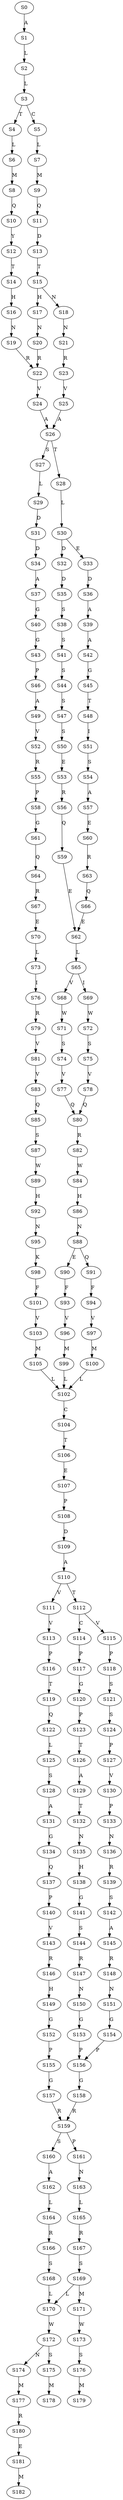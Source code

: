 strict digraph  {
	S0 -> S1 [ label = A ];
	S1 -> S2 [ label = L ];
	S2 -> S3 [ label = L ];
	S3 -> S4 [ label = T ];
	S3 -> S5 [ label = C ];
	S4 -> S6 [ label = L ];
	S5 -> S7 [ label = L ];
	S6 -> S8 [ label = M ];
	S7 -> S9 [ label = M ];
	S8 -> S10 [ label = Q ];
	S9 -> S11 [ label = Q ];
	S10 -> S12 [ label = Y ];
	S11 -> S13 [ label = D ];
	S12 -> S14 [ label = T ];
	S13 -> S15 [ label = T ];
	S14 -> S16 [ label = H ];
	S15 -> S17 [ label = H ];
	S15 -> S18 [ label = N ];
	S16 -> S19 [ label = N ];
	S17 -> S20 [ label = N ];
	S18 -> S21 [ label = N ];
	S19 -> S22 [ label = R ];
	S20 -> S22 [ label = R ];
	S21 -> S23 [ label = R ];
	S22 -> S24 [ label = V ];
	S23 -> S25 [ label = V ];
	S24 -> S26 [ label = A ];
	S25 -> S26 [ label = A ];
	S26 -> S27 [ label = S ];
	S26 -> S28 [ label = T ];
	S27 -> S29 [ label = L ];
	S28 -> S30 [ label = L ];
	S29 -> S31 [ label = D ];
	S30 -> S32 [ label = D ];
	S30 -> S33 [ label = E ];
	S31 -> S34 [ label = D ];
	S32 -> S35 [ label = D ];
	S33 -> S36 [ label = D ];
	S34 -> S37 [ label = A ];
	S35 -> S38 [ label = S ];
	S36 -> S39 [ label = A ];
	S37 -> S40 [ label = G ];
	S38 -> S41 [ label = S ];
	S39 -> S42 [ label = A ];
	S40 -> S43 [ label = G ];
	S41 -> S44 [ label = S ];
	S42 -> S45 [ label = G ];
	S43 -> S46 [ label = P ];
	S44 -> S47 [ label = S ];
	S45 -> S48 [ label = T ];
	S46 -> S49 [ label = A ];
	S47 -> S50 [ label = S ];
	S48 -> S51 [ label = I ];
	S49 -> S52 [ label = V ];
	S50 -> S53 [ label = E ];
	S51 -> S54 [ label = S ];
	S52 -> S55 [ label = R ];
	S53 -> S56 [ label = R ];
	S54 -> S57 [ label = A ];
	S55 -> S58 [ label = P ];
	S56 -> S59 [ label = Q ];
	S57 -> S60 [ label = E ];
	S58 -> S61 [ label = G ];
	S59 -> S62 [ label = E ];
	S60 -> S63 [ label = R ];
	S61 -> S64 [ label = Q ];
	S62 -> S65 [ label = L ];
	S63 -> S66 [ label = Q ];
	S64 -> S67 [ label = R ];
	S65 -> S68 [ label = V ];
	S65 -> S69 [ label = I ];
	S66 -> S62 [ label = E ];
	S67 -> S70 [ label = E ];
	S68 -> S71 [ label = W ];
	S69 -> S72 [ label = W ];
	S70 -> S73 [ label = L ];
	S71 -> S74 [ label = S ];
	S72 -> S75 [ label = S ];
	S73 -> S76 [ label = I ];
	S74 -> S77 [ label = V ];
	S75 -> S78 [ label = V ];
	S76 -> S79 [ label = R ];
	S77 -> S80 [ label = Q ];
	S78 -> S80 [ label = Q ];
	S79 -> S81 [ label = V ];
	S80 -> S82 [ label = R ];
	S81 -> S83 [ label = V ];
	S82 -> S84 [ label = W ];
	S83 -> S85 [ label = Q ];
	S84 -> S86 [ label = H ];
	S85 -> S87 [ label = S ];
	S86 -> S88 [ label = N ];
	S87 -> S89 [ label = W ];
	S88 -> S90 [ label = E ];
	S88 -> S91 [ label = Q ];
	S89 -> S92 [ label = H ];
	S90 -> S93 [ label = F ];
	S91 -> S94 [ label = F ];
	S92 -> S95 [ label = N ];
	S93 -> S96 [ label = V ];
	S94 -> S97 [ label = V ];
	S95 -> S98 [ label = K ];
	S96 -> S99 [ label = M ];
	S97 -> S100 [ label = M ];
	S98 -> S101 [ label = F ];
	S99 -> S102 [ label = L ];
	S100 -> S102 [ label = L ];
	S101 -> S103 [ label = V ];
	S102 -> S104 [ label = C ];
	S103 -> S105 [ label = M ];
	S104 -> S106 [ label = T ];
	S105 -> S102 [ label = L ];
	S106 -> S107 [ label = E ];
	S107 -> S108 [ label = P ];
	S108 -> S109 [ label = D ];
	S109 -> S110 [ label = A ];
	S110 -> S111 [ label = V ];
	S110 -> S112 [ label = T ];
	S111 -> S113 [ label = V ];
	S112 -> S114 [ label = C ];
	S112 -> S115 [ label = V ];
	S113 -> S116 [ label = P ];
	S114 -> S117 [ label = P ];
	S115 -> S118 [ label = P ];
	S116 -> S119 [ label = T ];
	S117 -> S120 [ label = G ];
	S118 -> S121 [ label = S ];
	S119 -> S122 [ label = Q ];
	S120 -> S123 [ label = P ];
	S121 -> S124 [ label = S ];
	S122 -> S125 [ label = L ];
	S123 -> S126 [ label = T ];
	S124 -> S127 [ label = P ];
	S125 -> S128 [ label = S ];
	S126 -> S129 [ label = A ];
	S127 -> S130 [ label = V ];
	S128 -> S131 [ label = A ];
	S129 -> S132 [ label = T ];
	S130 -> S133 [ label = P ];
	S131 -> S134 [ label = G ];
	S132 -> S135 [ label = N ];
	S133 -> S136 [ label = N ];
	S134 -> S137 [ label = Q ];
	S135 -> S138 [ label = H ];
	S136 -> S139 [ label = R ];
	S137 -> S140 [ label = P ];
	S138 -> S141 [ label = G ];
	S139 -> S142 [ label = S ];
	S140 -> S143 [ label = V ];
	S141 -> S144 [ label = S ];
	S142 -> S145 [ label = A ];
	S143 -> S146 [ label = R ];
	S144 -> S147 [ label = R ];
	S145 -> S148 [ label = R ];
	S146 -> S149 [ label = H ];
	S147 -> S150 [ label = N ];
	S148 -> S151 [ label = N ];
	S149 -> S152 [ label = G ];
	S150 -> S153 [ label = G ];
	S151 -> S154 [ label = G ];
	S152 -> S155 [ label = P ];
	S153 -> S156 [ label = P ];
	S154 -> S156 [ label = P ];
	S155 -> S157 [ label = G ];
	S156 -> S158 [ label = G ];
	S157 -> S159 [ label = R ];
	S158 -> S159 [ label = R ];
	S159 -> S160 [ label = S ];
	S159 -> S161 [ label = P ];
	S160 -> S162 [ label = A ];
	S161 -> S163 [ label = N ];
	S162 -> S164 [ label = L ];
	S163 -> S165 [ label = L ];
	S164 -> S166 [ label = R ];
	S165 -> S167 [ label = R ];
	S166 -> S168 [ label = S ];
	S167 -> S169 [ label = S ];
	S168 -> S170 [ label = L ];
	S169 -> S171 [ label = M ];
	S169 -> S170 [ label = L ];
	S170 -> S172 [ label = W ];
	S171 -> S173 [ label = W ];
	S172 -> S174 [ label = N ];
	S172 -> S175 [ label = S ];
	S173 -> S176 [ label = S ];
	S174 -> S177 [ label = M ];
	S175 -> S178 [ label = M ];
	S176 -> S179 [ label = M ];
	S177 -> S180 [ label = R ];
	S180 -> S181 [ label = E ];
	S181 -> S182 [ label = M ];
}
